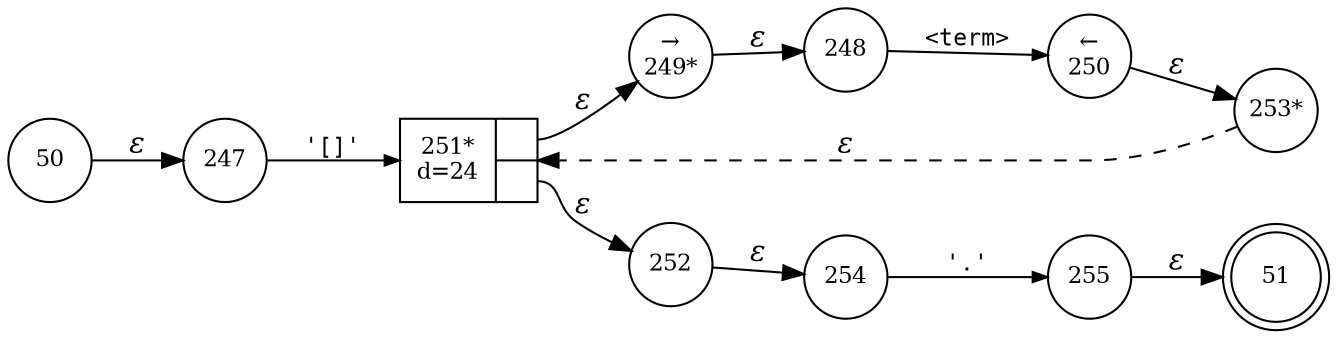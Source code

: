 digraph ATN {
rankdir=LR;
s51[fontsize=11, label="51", shape=doublecircle, fixedsize=true, width=.6];
s50[fontsize=11,label="50", shape=circle, fixedsize=true, width=.55, peripheries=1];
s247[fontsize=11,label="247", shape=circle, fixedsize=true, width=.55, peripheries=1];
s248[fontsize=11,label="248", shape=circle, fixedsize=true, width=.55, peripheries=1];
s249[fontsize=11,label="&rarr;\n249*", shape=circle, fixedsize=true, width=.55, peripheries=1];
s250[fontsize=11,label="&larr;\n250", shape=circle, fixedsize=true, width=.55, peripheries=1];
s251[fontsize=11,label="{251*\nd=24|{<p0>|<p1>}}", shape=record, fixedsize=false, peripheries=1];
s252[fontsize=11,label="252", shape=circle, fixedsize=true, width=.55, peripheries=1];
s253[fontsize=11,label="253*", shape=circle, fixedsize=true, width=.55, peripheries=1];
s254[fontsize=11,label="254", shape=circle, fixedsize=true, width=.55, peripheries=1];
s255[fontsize=11,label="255", shape=circle, fixedsize=true, width=.55, peripheries=1];
s50 -> s247 [fontname="Times-Italic", label="&epsilon;"];
s247 -> s251 [fontsize=11, fontname="Courier", arrowsize=.7, label = "'[]'", arrowhead = normal];
s251:p0 -> s249 [fontname="Times-Italic", label="&epsilon;"];
s251:p1 -> s252 [fontname="Times-Italic", label="&epsilon;"];
s249 -> s248 [fontname="Times-Italic", label="&epsilon;"];
s252 -> s254 [fontname="Times-Italic", label="&epsilon;"];
s248 -> s250 [fontsize=11, fontname="Courier", arrowsize=.7, label = "<term>", arrowhead = normal];
s254 -> s255 [fontsize=11, fontname="Courier", arrowsize=.7, label = "'.'", arrowhead = normal];
s250 -> s253 [fontname="Times-Italic", label="&epsilon;"];
s255 -> s51 [fontname="Times-Italic", label="&epsilon;"];
s253 -> s251 [fontname="Times-Italic", label="&epsilon;", style="dashed"];
}